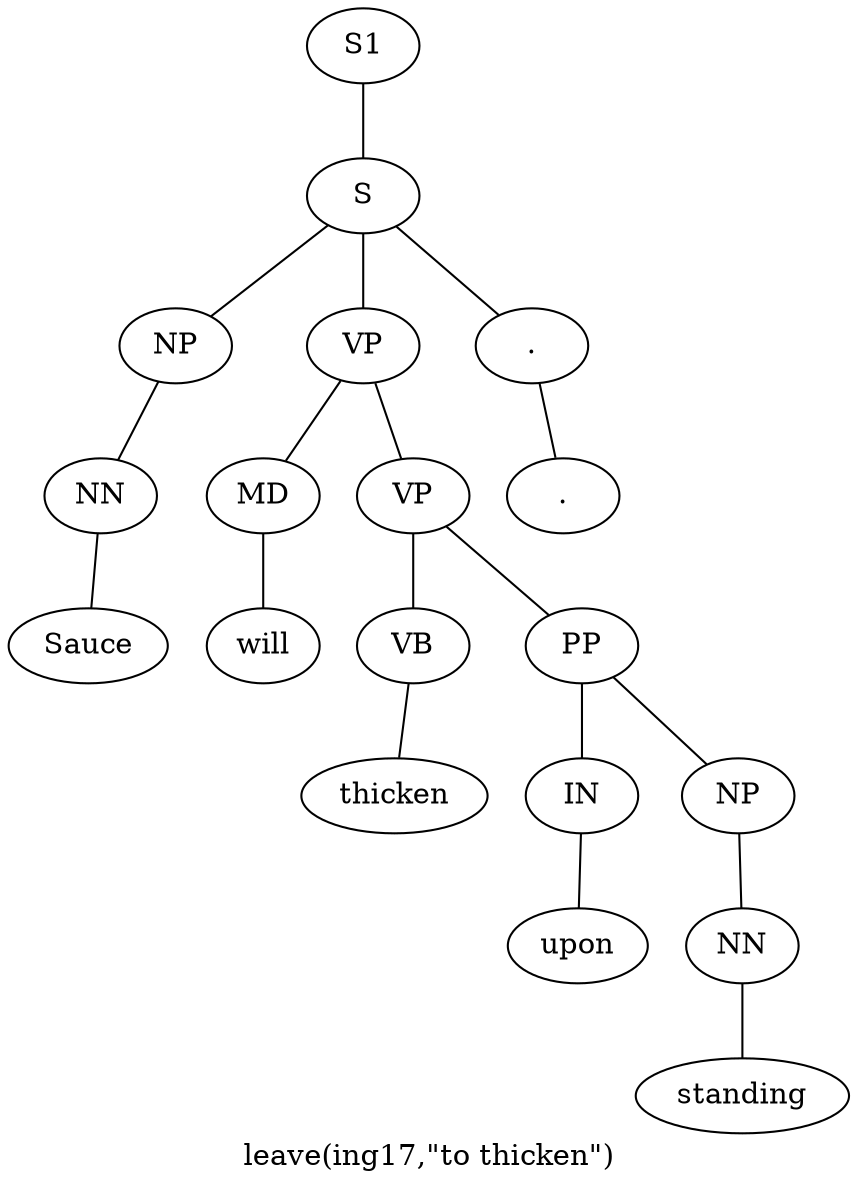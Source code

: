 graph SyntaxGraph {
	label = "leave(ing17,\"to thicken\")";
	Node0 [label="S1"];
	Node1 [label="S"];
	Node2 [label="NP"];
	Node3 [label="NN"];
	Node4 [label="Sauce"];
	Node5 [label="VP"];
	Node6 [label="MD"];
	Node7 [label="will"];
	Node8 [label="VP"];
	Node9 [label="VB"];
	Node10 [label="thicken"];
	Node11 [label="PP"];
	Node12 [label="IN"];
	Node13 [label="upon"];
	Node14 [label="NP"];
	Node15 [label="NN"];
	Node16 [label="standing"];
	Node17 [label="."];
	Node18 [label="."];

	Node0 -- Node1;
	Node1 -- Node2;
	Node1 -- Node5;
	Node1 -- Node17;
	Node2 -- Node3;
	Node3 -- Node4;
	Node5 -- Node6;
	Node5 -- Node8;
	Node6 -- Node7;
	Node8 -- Node9;
	Node8 -- Node11;
	Node9 -- Node10;
	Node11 -- Node12;
	Node11 -- Node14;
	Node12 -- Node13;
	Node14 -- Node15;
	Node15 -- Node16;
	Node17 -- Node18;
}